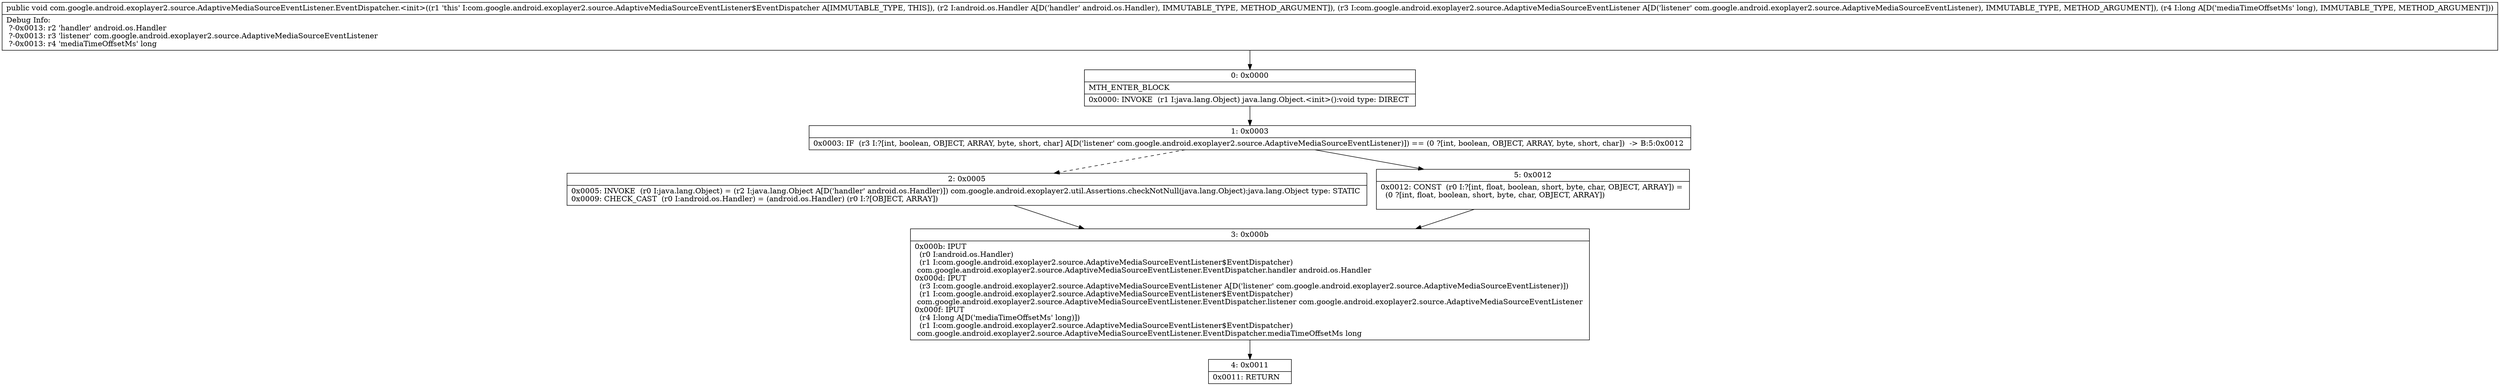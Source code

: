 digraph "CFG forcom.google.android.exoplayer2.source.AdaptiveMediaSourceEventListener.EventDispatcher.\<init\>(Landroid\/os\/Handler;Lcom\/google\/android\/exoplayer2\/source\/AdaptiveMediaSourceEventListener;J)V" {
Node_0 [shape=record,label="{0\:\ 0x0000|MTH_ENTER_BLOCK\l|0x0000: INVOKE  (r1 I:java.lang.Object) java.lang.Object.\<init\>():void type: DIRECT \l}"];
Node_1 [shape=record,label="{1\:\ 0x0003|0x0003: IF  (r3 I:?[int, boolean, OBJECT, ARRAY, byte, short, char] A[D('listener' com.google.android.exoplayer2.source.AdaptiveMediaSourceEventListener)]) == (0 ?[int, boolean, OBJECT, ARRAY, byte, short, char])  \-\> B:5:0x0012 \l}"];
Node_2 [shape=record,label="{2\:\ 0x0005|0x0005: INVOKE  (r0 I:java.lang.Object) = (r2 I:java.lang.Object A[D('handler' android.os.Handler)]) com.google.android.exoplayer2.util.Assertions.checkNotNull(java.lang.Object):java.lang.Object type: STATIC \l0x0009: CHECK_CAST  (r0 I:android.os.Handler) = (android.os.Handler) (r0 I:?[OBJECT, ARRAY]) \l}"];
Node_3 [shape=record,label="{3\:\ 0x000b|0x000b: IPUT  \l  (r0 I:android.os.Handler)\l  (r1 I:com.google.android.exoplayer2.source.AdaptiveMediaSourceEventListener$EventDispatcher)\l com.google.android.exoplayer2.source.AdaptiveMediaSourceEventListener.EventDispatcher.handler android.os.Handler \l0x000d: IPUT  \l  (r3 I:com.google.android.exoplayer2.source.AdaptiveMediaSourceEventListener A[D('listener' com.google.android.exoplayer2.source.AdaptiveMediaSourceEventListener)])\l  (r1 I:com.google.android.exoplayer2.source.AdaptiveMediaSourceEventListener$EventDispatcher)\l com.google.android.exoplayer2.source.AdaptiveMediaSourceEventListener.EventDispatcher.listener com.google.android.exoplayer2.source.AdaptiveMediaSourceEventListener \l0x000f: IPUT  \l  (r4 I:long A[D('mediaTimeOffsetMs' long)])\l  (r1 I:com.google.android.exoplayer2.source.AdaptiveMediaSourceEventListener$EventDispatcher)\l com.google.android.exoplayer2.source.AdaptiveMediaSourceEventListener.EventDispatcher.mediaTimeOffsetMs long \l}"];
Node_4 [shape=record,label="{4\:\ 0x0011|0x0011: RETURN   \l}"];
Node_5 [shape=record,label="{5\:\ 0x0012|0x0012: CONST  (r0 I:?[int, float, boolean, short, byte, char, OBJECT, ARRAY]) = \l  (0 ?[int, float, boolean, short, byte, char, OBJECT, ARRAY])\l \l}"];
MethodNode[shape=record,label="{public void com.google.android.exoplayer2.source.AdaptiveMediaSourceEventListener.EventDispatcher.\<init\>((r1 'this' I:com.google.android.exoplayer2.source.AdaptiveMediaSourceEventListener$EventDispatcher A[IMMUTABLE_TYPE, THIS]), (r2 I:android.os.Handler A[D('handler' android.os.Handler), IMMUTABLE_TYPE, METHOD_ARGUMENT]), (r3 I:com.google.android.exoplayer2.source.AdaptiveMediaSourceEventListener A[D('listener' com.google.android.exoplayer2.source.AdaptiveMediaSourceEventListener), IMMUTABLE_TYPE, METHOD_ARGUMENT]), (r4 I:long A[D('mediaTimeOffsetMs' long), IMMUTABLE_TYPE, METHOD_ARGUMENT]))  | Debug Info:\l  ?\-0x0013: r2 'handler' android.os.Handler\l  ?\-0x0013: r3 'listener' com.google.android.exoplayer2.source.AdaptiveMediaSourceEventListener\l  ?\-0x0013: r4 'mediaTimeOffsetMs' long\l}"];
MethodNode -> Node_0;
Node_0 -> Node_1;
Node_1 -> Node_2[style=dashed];
Node_1 -> Node_5;
Node_2 -> Node_3;
Node_3 -> Node_4;
Node_5 -> Node_3;
}

